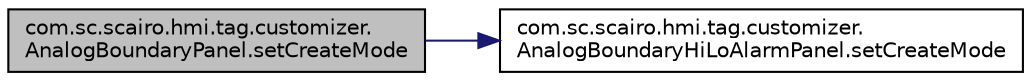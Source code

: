 digraph "com.sc.scairo.hmi.tag.customizer.AnalogBoundaryPanel.setCreateMode"
{
 // LATEX_PDF_SIZE
  edge [fontname="Helvetica",fontsize="10",labelfontname="Helvetica",labelfontsize="10"];
  node [fontname="Helvetica",fontsize="10",shape=record];
  rankdir="LR";
  Node1 [label="com.sc.scairo.hmi.tag.customizer.\lAnalogBoundaryPanel.setCreateMode",height=0.2,width=0.4,color="black", fillcolor="grey75", style="filled", fontcolor="black",tooltip=" "];
  Node1 -> Node2 [color="midnightblue",fontsize="10",style="solid",fontname="Helvetica"];
  Node2 [label="com.sc.scairo.hmi.tag.customizer.\lAnalogBoundaryHiLoAlarmPanel.setCreateMode",height=0.2,width=0.4,color="black", fillcolor="white", style="filled",URL="$classcom_1_1sc_1_1scairo_1_1hmi_1_1tag_1_1customizer_1_1_analog_boundary_hi_lo_alarm_panel.html#a196618c0bc3f9f699a497f1ba1539925",tooltip=" "];
}
